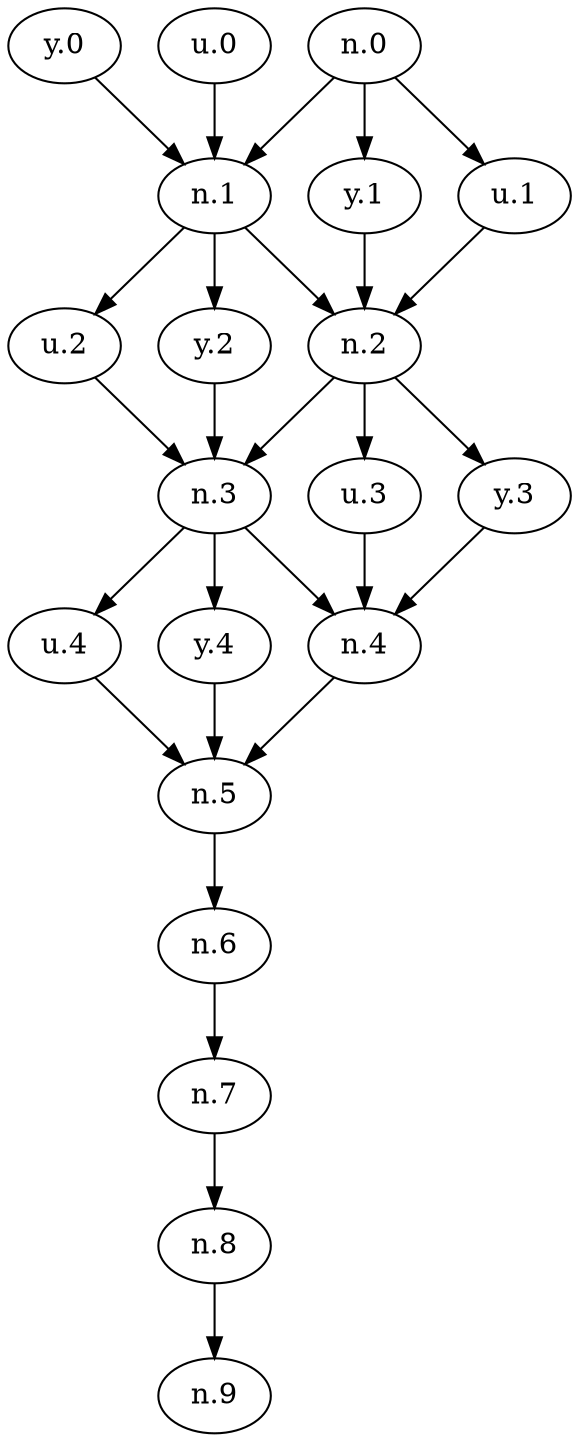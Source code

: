 strict digraph "" {
	"y.0" -> "n.1"	[blockers="{}"];
	"n.1" -> "n.2"	[blockers="set()"];
	"n.1" -> "u.2"	[blockers="{'u', 'y'}"];
	"n.1" -> "y.2"	[blockers="{'u', 'y'}"];
	"n.2" -> "n.3"	[blockers="set()"];
	"n.2" -> "u.3"	[blockers="{'u', 'y'}"];
	"n.2" -> "y.3"	[blockers="{'u', 'y'}"];
	"n.3" -> "n.4"	[blockers="set()"];
	"n.3" -> "u.4"	[blockers="{'u', 'y'}"];
	"n.3" -> "y.4"	[blockers="{'u', 'y'}"];
	"n.4" -> "n.5"	[blockers="set()"];
	"n.5" -> "n.6"	[blockers="set()"];
	"n.6" -> "n.7"	[blockers="set()"];
	"n.7" -> "n.8"	[blockers="set()"];
	"n.8" -> "n.9"	[blockers="set()"];
	"u.0" -> "n.1"	[blockers="{}"];
	"n.0" -> "n.1"	[blockers="{}"];
	"n.0" -> "y.1"	[blockers="{}"];
	"n.0" -> "u.1"	[blockers="{}"];
	"u.3" -> "n.4"	[blockers="{'u', 'y'}"];
	"u.2" -> "n.3"	[blockers="{'u', 'y'}"];
	"y.1" -> "n.2"	[blockers="{'u', 'y'}"];
	"u.1" -> "n.2"	[blockers="{'u', 'y'}"];
	"u.4" -> "n.5"	[blockers="{'u', 'y'}"];
	"y.2" -> "n.3"	[blockers="{'u', 'y'}"];
	"y.3" -> "n.4"	[blockers="{'u', 'y'}"];
	"y.4" -> "n.5"	[blockers="{'u', 'y'}"];
}
